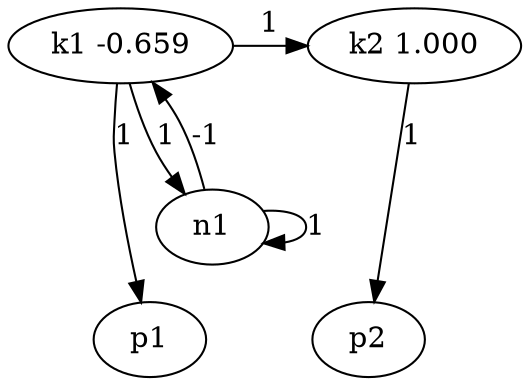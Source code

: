digraph example_organism {
  { rank=source edge [style="invis"] n0 -> n1 }
  { rank=sink edge [style="invis"] n2 -> n3 }
  n0 [label="k1 -0.659"]
  n1 [label="k2 1.000"]
  n2 [label="p1"]
  n3 [label="p2"]
  n4 [label="n1"]
  n0 -> n2 [label=1];
  n1 -> n3 [label=1];
  n0 -> n1 [label=1];
  n4 -> n4 [label=1];
  n4 -> n0 [label=-1];
  n0 -> n4 [label=1];
}
